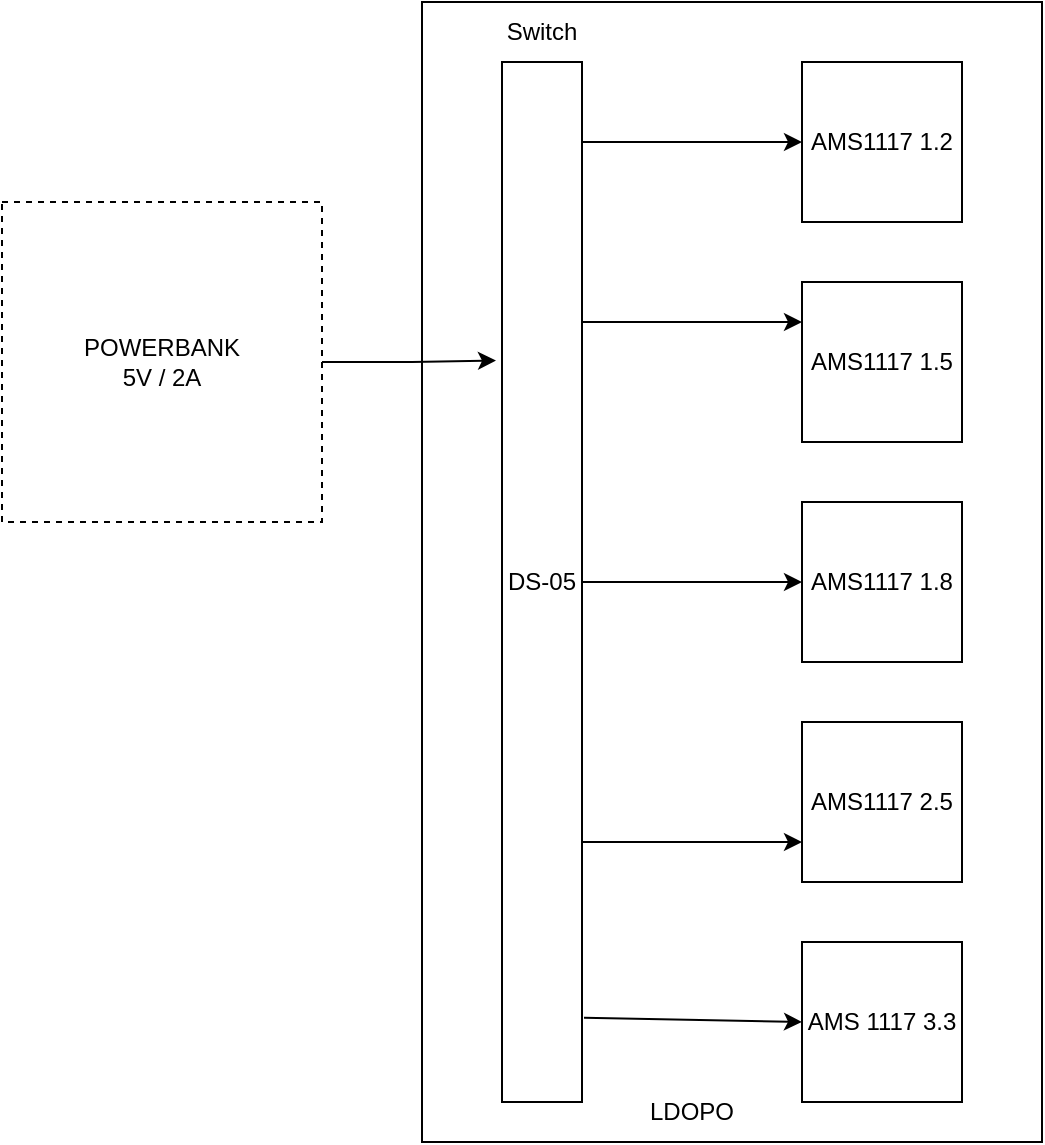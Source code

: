 <mxfile version="16.2.4" type="device"><diagram id="YORIRITIKXzDlVa_3NPt" name="Page-1"><mxGraphModel dx="1422" dy="762" grid="1" gridSize="10" guides="1" tooltips="1" connect="1" arrows="1" fold="1" page="1" pageScale="1" pageWidth="850" pageHeight="1100" math="0" shadow="0"><root><mxCell id="0"/><mxCell id="1" parent="0"/><mxCell id="pjPSiPR9lJGQv5tvO_6Z-20" value="" style="rounded=0;whiteSpace=wrap;html=1;" vertex="1" parent="1"><mxGeometry x="290" y="10" width="310" height="570" as="geometry"/></mxCell><mxCell id="pjPSiPR9lJGQv5tvO_6Z-5" value="" style="edgeStyle=orthogonalEdgeStyle;rounded=0;orthogonalLoop=1;jettySize=auto;html=1;entryX=-0.075;entryY=0.287;entryDx=0;entryDy=0;entryPerimeter=0;" edge="1" parent="1" source="pjPSiPR9lJGQv5tvO_6Z-1" target="pjPSiPR9lJGQv5tvO_6Z-2"><mxGeometry relative="1" as="geometry"/></mxCell><mxCell id="pjPSiPR9lJGQv5tvO_6Z-1" value="POWERBANK&lt;br&gt;5V / 2A" style="whiteSpace=wrap;html=1;aspect=fixed;dashed=1;" vertex="1" parent="1"><mxGeometry x="80" y="110" width="160" height="160" as="geometry"/></mxCell><mxCell id="pjPSiPR9lJGQv5tvO_6Z-11" style="edgeStyle=orthogonalEdgeStyle;rounded=0;orthogonalLoop=1;jettySize=auto;html=1;entryX=0;entryY=0.5;entryDx=0;entryDy=0;" edge="1" parent="1" source="pjPSiPR9lJGQv5tvO_6Z-2" target="pjPSiPR9lJGQv5tvO_6Z-6"><mxGeometry relative="1" as="geometry"><Array as="points"><mxPoint x="420" y="80"/><mxPoint x="420" y="80"/></Array></mxGeometry></mxCell><mxCell id="pjPSiPR9lJGQv5tvO_6Z-14" style="edgeStyle=orthogonalEdgeStyle;rounded=0;orthogonalLoop=1;jettySize=auto;html=1;exitX=1;exitY=0.25;exitDx=0;exitDy=0;entryX=0;entryY=0.25;entryDx=0;entryDy=0;" edge="1" parent="1" source="pjPSiPR9lJGQv5tvO_6Z-2" target="pjPSiPR9lJGQv5tvO_6Z-7"><mxGeometry relative="1" as="geometry"/></mxCell><mxCell id="pjPSiPR9lJGQv5tvO_6Z-15" style="edgeStyle=orthogonalEdgeStyle;rounded=0;orthogonalLoop=1;jettySize=auto;html=1;entryX=0;entryY=0.5;entryDx=0;entryDy=0;" edge="1" parent="1" source="pjPSiPR9lJGQv5tvO_6Z-2" target="pjPSiPR9lJGQv5tvO_6Z-8"><mxGeometry relative="1" as="geometry"/></mxCell><mxCell id="pjPSiPR9lJGQv5tvO_6Z-16" style="edgeStyle=orthogonalEdgeStyle;rounded=0;orthogonalLoop=1;jettySize=auto;html=1;exitX=1;exitY=0.75;exitDx=0;exitDy=0;entryX=0;entryY=0.75;entryDx=0;entryDy=0;" edge="1" parent="1" source="pjPSiPR9lJGQv5tvO_6Z-2" target="pjPSiPR9lJGQv5tvO_6Z-9"><mxGeometry relative="1" as="geometry"/></mxCell><mxCell id="pjPSiPR9lJGQv5tvO_6Z-2" value="DS-05" style="rounded=0;whiteSpace=wrap;html=1;" vertex="1" parent="1"><mxGeometry x="330" y="40" width="40" height="520" as="geometry"/></mxCell><mxCell id="pjPSiPR9lJGQv5tvO_6Z-3" value="Switch" style="text;html=1;strokeColor=none;fillColor=none;align=center;verticalAlign=middle;whiteSpace=wrap;rounded=0;" vertex="1" parent="1"><mxGeometry x="320" y="10" width="60" height="30" as="geometry"/></mxCell><mxCell id="pjPSiPR9lJGQv5tvO_6Z-6" value="AMS1117 1.2" style="whiteSpace=wrap;html=1;aspect=fixed;" vertex="1" parent="1"><mxGeometry x="480" y="40" width="80" height="80" as="geometry"/></mxCell><mxCell id="pjPSiPR9lJGQv5tvO_6Z-7" value="AMS1117 1.5" style="whiteSpace=wrap;html=1;aspect=fixed;" vertex="1" parent="1"><mxGeometry x="480" y="150" width="80" height="80" as="geometry"/></mxCell><mxCell id="pjPSiPR9lJGQv5tvO_6Z-8" value="AMS1117 1.8" style="whiteSpace=wrap;html=1;aspect=fixed;" vertex="1" parent="1"><mxGeometry x="480" y="260" width="80" height="80" as="geometry"/></mxCell><mxCell id="pjPSiPR9lJGQv5tvO_6Z-9" value="AMS1117 2.5" style="whiteSpace=wrap;html=1;aspect=fixed;" vertex="1" parent="1"><mxGeometry x="480" y="370" width="80" height="80" as="geometry"/></mxCell><mxCell id="pjPSiPR9lJGQv5tvO_6Z-10" value="AMS 1117 3.3" style="whiteSpace=wrap;html=1;aspect=fixed;" vertex="1" parent="1"><mxGeometry x="480" y="480" width="80" height="80" as="geometry"/></mxCell><mxCell id="pjPSiPR9lJGQv5tvO_6Z-17" value="" style="endArrow=classic;html=1;rounded=0;exitX=1.025;exitY=0.919;exitDx=0;exitDy=0;exitPerimeter=0;entryX=0;entryY=0.5;entryDx=0;entryDy=0;" edge="1" parent="1" source="pjPSiPR9lJGQv5tvO_6Z-2" target="pjPSiPR9lJGQv5tvO_6Z-10"><mxGeometry width="50" height="50" relative="1" as="geometry"><mxPoint x="400" y="310" as="sourcePoint"/><mxPoint x="450" y="260" as="targetPoint"/></mxGeometry></mxCell><mxCell id="pjPSiPR9lJGQv5tvO_6Z-21" value="LDOPO" style="text;html=1;strokeColor=none;fillColor=none;align=center;verticalAlign=middle;whiteSpace=wrap;rounded=0;" vertex="1" parent="1"><mxGeometry x="395" y="550" width="60" height="30" as="geometry"/></mxCell></root></mxGraphModel></diagram></mxfile>